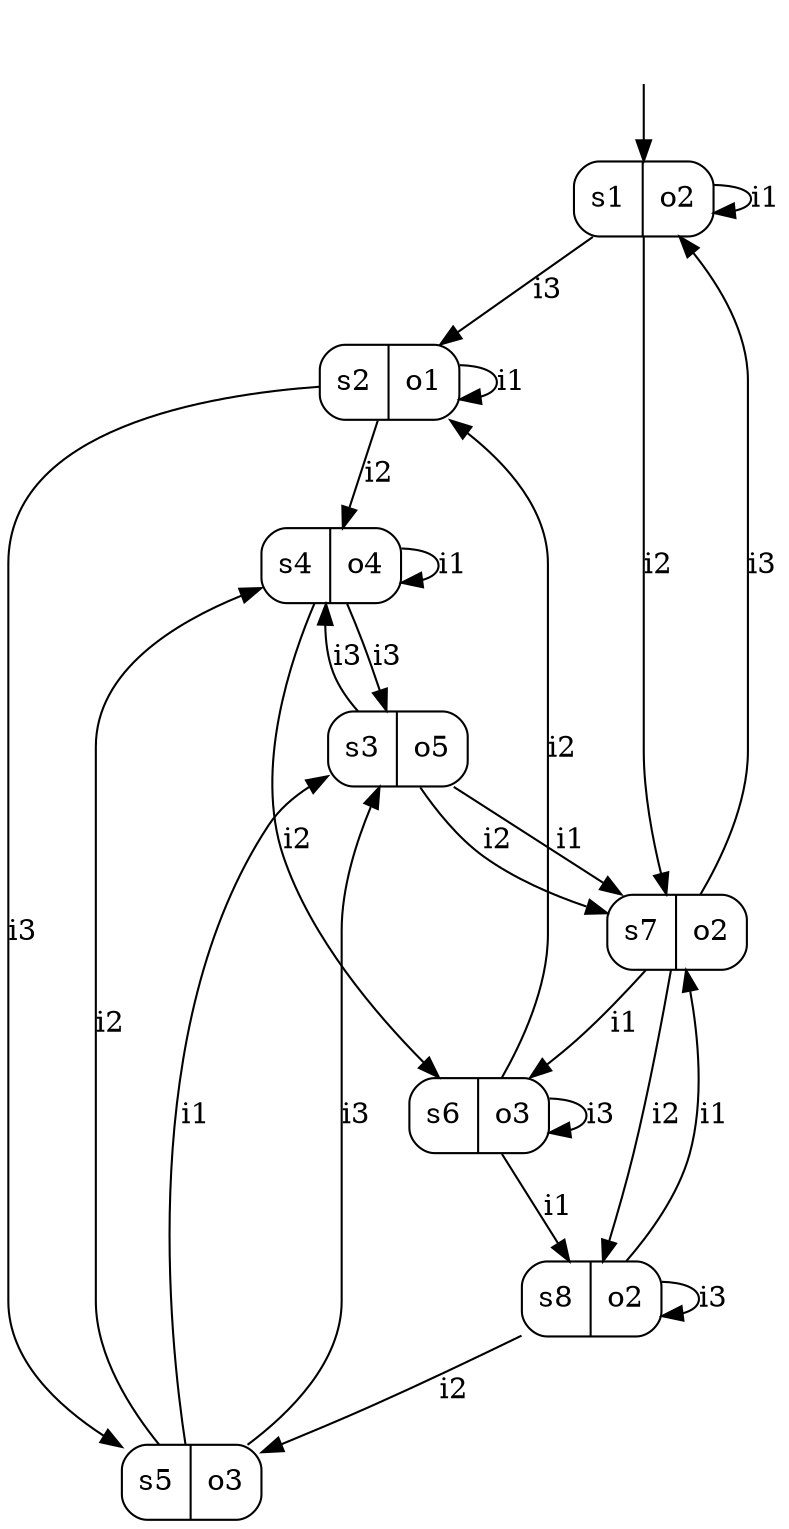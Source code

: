 digraph MooreMachine_8States_3Inputs_5Outputs_79d1d104205845e09a905e2f8b69d96c {
s1 [label="s1|o2", shape=record, style=rounded];
s2 [label="s2|o1", shape=record, style=rounded];
s3 [label="s3|o5", shape=record, style=rounded];
s4 [label="s4|o4", shape=record, style=rounded];
s5 [label="s5|o3", shape=record, style=rounded];
s6 [label="s6|o3", shape=record, style=rounded];
s7 [label="s7|o2", shape=record, style=rounded];
s8 [label="s8|o2", shape=record, style=rounded];
s1 -> s1 [label="i1"];
s1 -> s7 [label="i2"];
s1 -> s2 [label="i3"];
s2 -> s2 [label="i1"];
s2 -> s4 [label="i2"];
s2 -> s5 [label="i3"];
s3 -> s7 [label="i1"];
s3 -> s7 [label="i2"];
s3 -> s4 [label="i3"];
s4 -> s4 [label="i1"];
s4 -> s6 [label="i2"];
s4 -> s3 [label="i3"];
s5 -> s3 [label="i1"];
s5 -> s4 [label="i2"];
s5 -> s3 [label="i3"];
s6 -> s8 [label="i1"];
s6 -> s2 [label="i2"];
s6 -> s6 [label="i3"];
s7 -> s6 [label="i1"];
s7 -> s8 [label="i2"];
s7 -> s1 [label="i3"];
s8 -> s7 [label="i1"];
s8 -> s5 [label="i2"];
s8 -> s8 [label="i3"];
__start0 [shape=none, label=""];
__start0 -> s1 [label=""];
}
